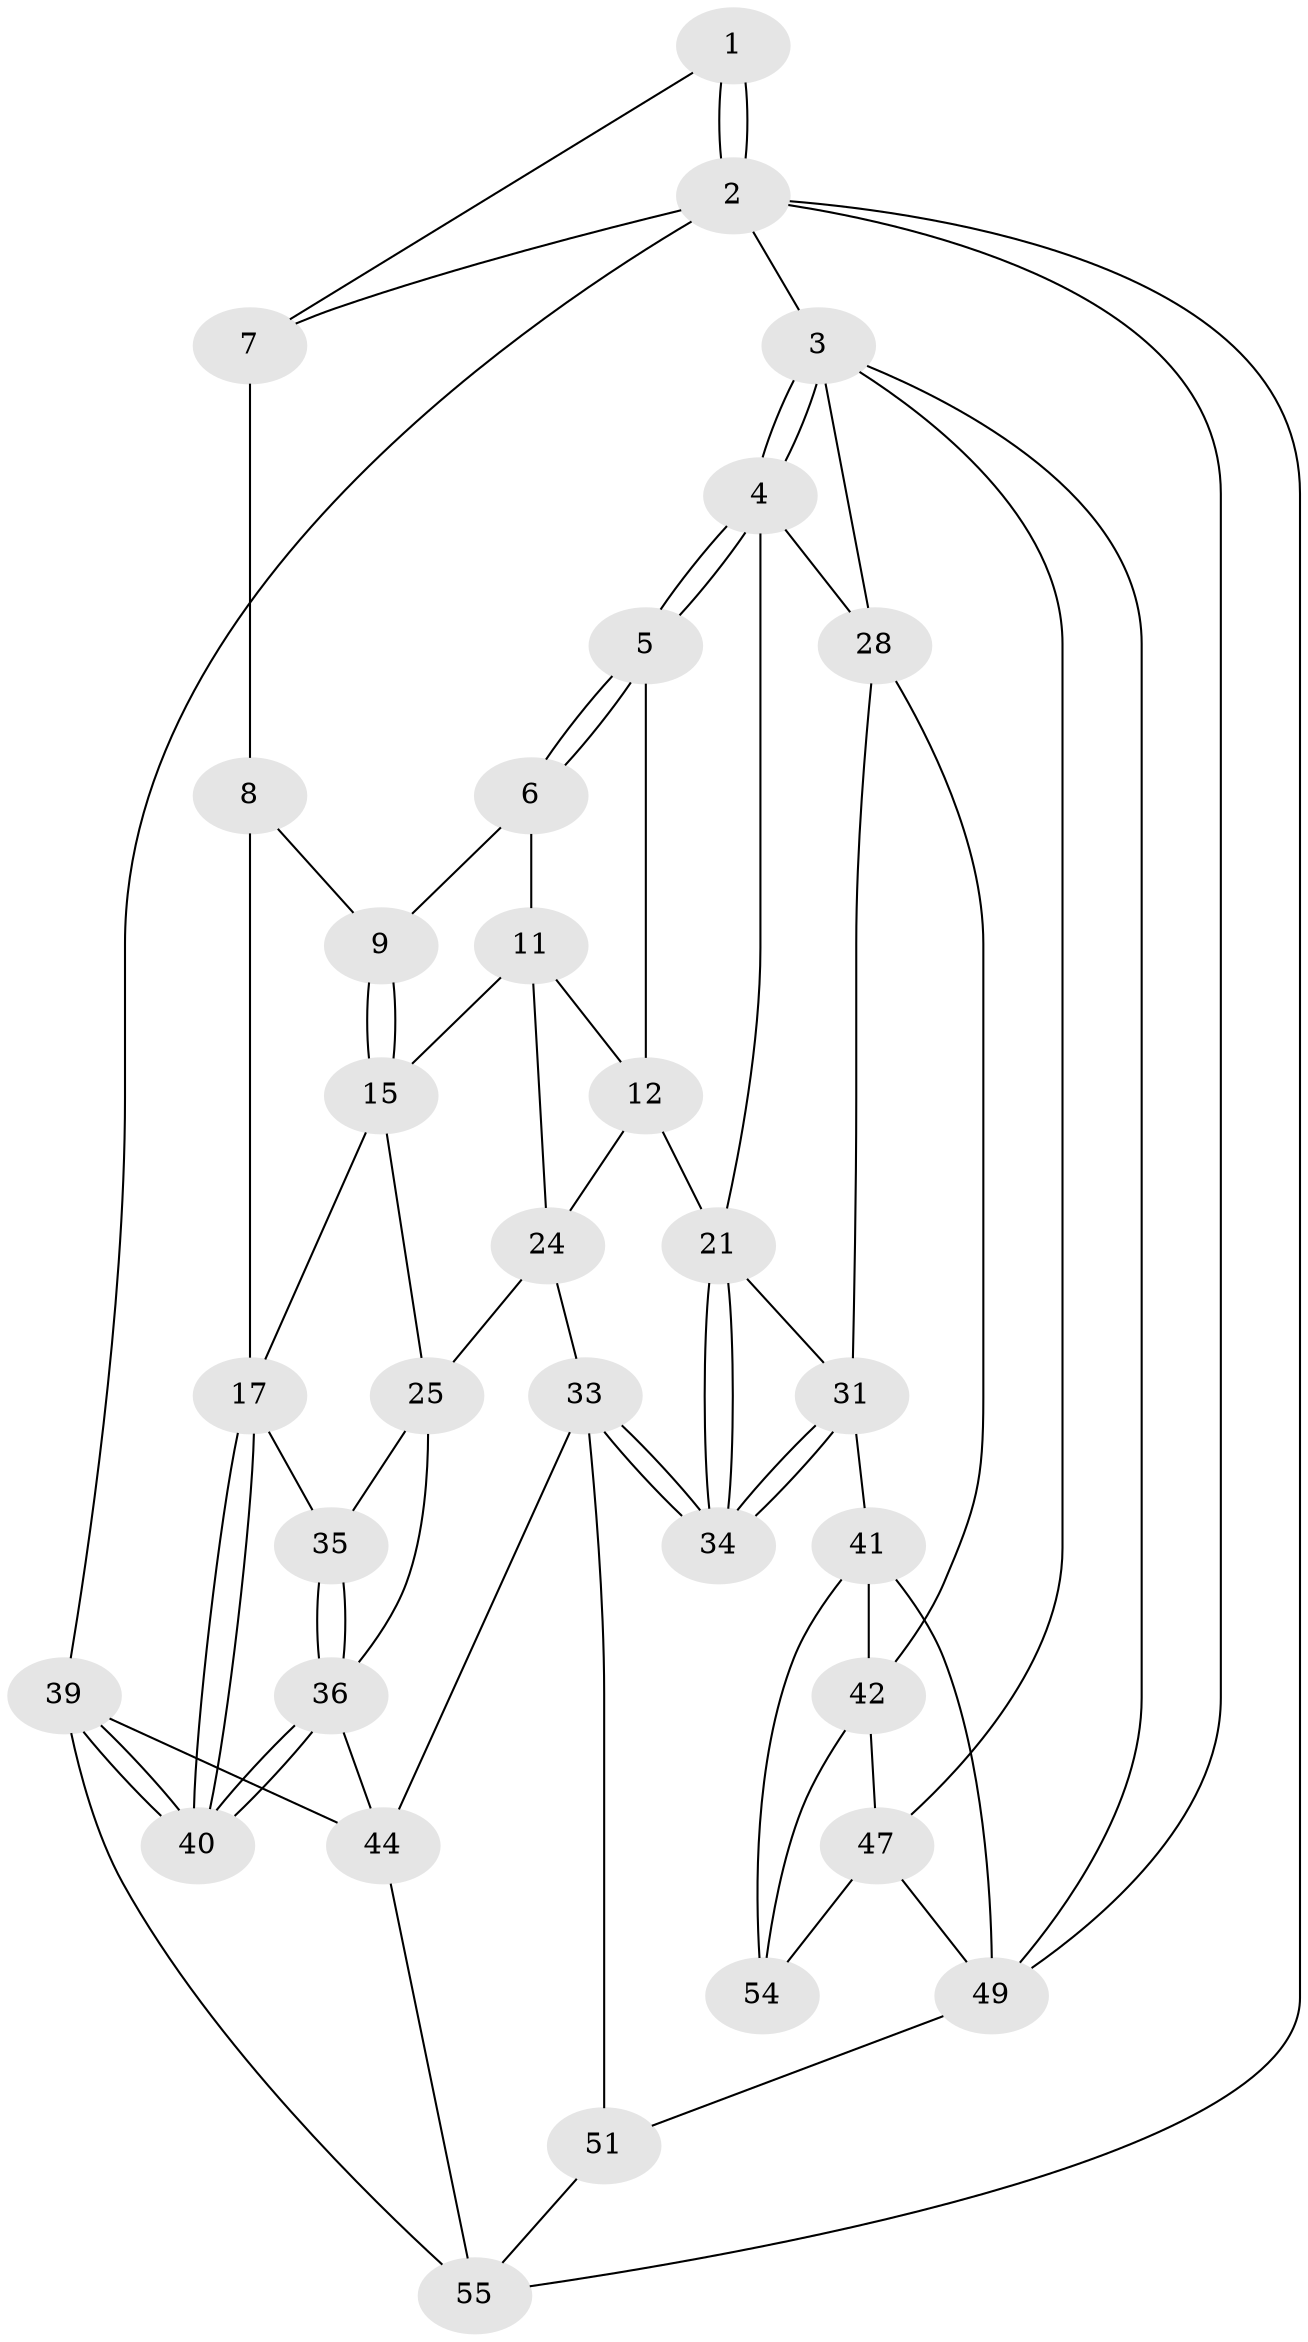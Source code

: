 // Generated by graph-tools (version 1.1) at 2025/24/03/03/25 07:24:32]
// undirected, 32 vertices, 72 edges
graph export_dot {
graph [start="1"]
  node [color=gray90,style=filled];
  1 [pos="+0.8231486240412877+0"];
  2 [pos="+1+0",super="+38"];
  3 [pos="+0+0",super="+30"];
  4 [pos="+0.23003000762605308+0",super="+23"];
  5 [pos="+0.2770016259333556+0"];
  6 [pos="+0.47072146479031535+0",super="+10"];
  7 [pos="+0.8320540859948378+0.07940447226476022",super="+13"];
  8 [pos="+0.8062020715544127+0.13155604567208928",super="+16"];
  9 [pos="+0.8018664857443419+0.13702952518236763"];
  11 [pos="+0.682165406434015+0.16970701776930916",super="+14"];
  12 [pos="+0.5036556423512579+0.18246275300845005",super="+20"];
  15 [pos="+0.779917342313391+0.18938986607464608",super="+19"];
  17 [pos="+1+0.30419932843154507",super="+18"];
  21 [pos="+0.4988287959251287+0.35280548552177665",super="+22"];
  24 [pos="+0.6726209083388409+0.2822899462797476",super="+27"];
  25 [pos="+0.8253947843677818+0.3811689696353664",super="+26"];
  28 [pos="+0.18592687252265228+0.4602453593934527",super="+29"];
  31 [pos="+0.4124158974243136+0.5497201822774277",super="+32"];
  33 [pos="+0.56887990315741+0.5399571104712835",super="+46"];
  34 [pos="+0.5537328889188665+0.5349441902479158"];
  35 [pos="+0.9454585485058412+0.47403735723999546"];
  36 [pos="+0.8882247417184416+0.5610879171242857",super="+37"];
  39 [pos="+1+0.7730717824647606",super="+43"];
  40 [pos="+1+0.7674026627277349"];
  41 [pos="+0.272731235610099+0.6763693762723498",super="+53"];
  42 [pos="+0.09262625267999512+0.6602674653337417",super="+50"];
  44 [pos="+0.8352785174098295+0.7546908120520405",super="+45"];
  47 [pos="+0+0.6858241094644669",super="+48"];
  49 [pos="+0+1",super="+52"];
  51 [pos="+0.48677625483778275+1"];
  54 [pos="+0.21219082828665964+0.7589980242153135"];
  55 [pos="+0.8663352391189683+0.9844455249983118",super="+56"];
  1 -- 2;
  1 -- 2;
  1 -- 7;
  2 -- 3;
  2 -- 7;
  2 -- 49;
  2 -- 39;
  2 -- 55;
  3 -- 4;
  3 -- 4;
  3 -- 49;
  3 -- 47;
  3 -- 28;
  4 -- 5;
  4 -- 5;
  4 -- 28;
  4 -- 21;
  5 -- 6;
  5 -- 6;
  5 -- 12;
  6 -- 9;
  6 -- 11;
  7 -- 8 [weight=2];
  8 -- 9;
  8 -- 17;
  9 -- 15;
  9 -- 15;
  11 -- 12;
  11 -- 24;
  11 -- 15;
  12 -- 24;
  12 -- 21;
  15 -- 17;
  15 -- 25;
  17 -- 40;
  17 -- 40;
  17 -- 35;
  21 -- 34;
  21 -- 34;
  21 -- 31;
  24 -- 25;
  24 -- 33;
  25 -- 35;
  25 -- 36;
  28 -- 31;
  28 -- 42;
  31 -- 34;
  31 -- 34;
  31 -- 41;
  33 -- 34;
  33 -- 34;
  33 -- 51;
  33 -- 44;
  35 -- 36;
  35 -- 36;
  36 -- 40;
  36 -- 40;
  36 -- 44;
  39 -- 40;
  39 -- 40;
  39 -- 44;
  39 -- 55;
  41 -- 42;
  41 -- 54;
  41 -- 49;
  42 -- 54;
  42 -- 47;
  44 -- 55;
  47 -- 49;
  47 -- 54;
  49 -- 51;
  51 -- 55;
}
